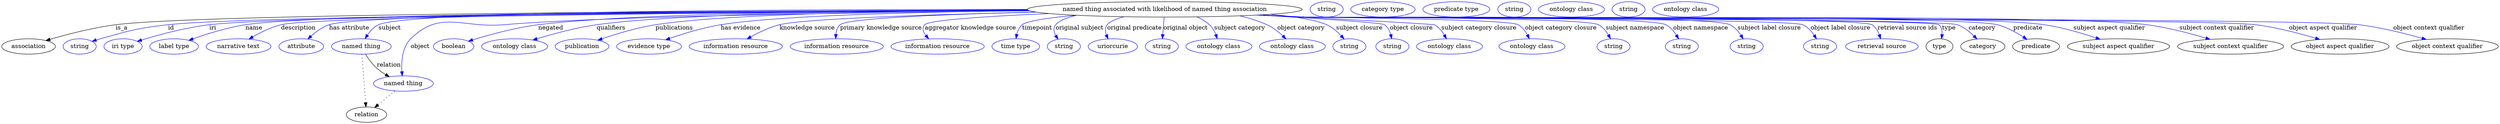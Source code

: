 digraph {
	graph [bb="0,0,5810.7,283"];
	node [label="\N"];
	"named thing associated with likelihood of named thing association"	[height=0.5,
		label="named thing associated with likelihood of named thing association",
		pos="2706.4,265",
		width=8.8825];
	association	[height=0.5,
		pos="62.394,178",
		width=1.7332];
	"named thing associated with likelihood of named thing association" -> association	[label=is_a,
		lp="279.39,221.5",
		pos="e,102.71,191.81 2387.7,263.46 1773.9,261.84 469.9,255.3 265.39,229 212.35,222.18 153.11,206.64 112.39,194.69"];
	id	[color=blue,
		height=0.5,
		label=string,
		pos="181.39,178",
		width=1.0652];
	"named thing associated with likelihood of named thing association" -> id	[color=blue,
		label=id,
		lp="394.39,221.5",
		pos="e,210.38,189.97 2389.3,262.58 1800.5,259.44 580.49,250.42 387.39,229 316.09,221.09 298.47,215.35 229.39,196 226.29,195.13 223.09,\
194.16 219.89,193.14",
		style=solid];
	iri	[color=blue,
		height=0.5,
		label="iri type",
		pos="282.39,178",
		width=1.2277];
	"named thing associated with likelihood of named thing association" -> iri	[color=blue,
		label=iri,
		lp="490.39,221.5",
		pos="e,315.53,190.04 2389.2,262.61 1819.8,259.58 666.01,250.82 482.39,229 427.19,222.44 365.34,205.43 325.24,193.07",
		style=solid];
	name	[color=blue,
		height=0.5,
		label="label type",
		pos="401.39,178",
		width=1.5707];
	"named thing associated with likelihood of named thing association" -> name	[color=blue,
		label=name,
		lp="586.39,221.5",
		pos="e,435.51,192.39 2387.2,263.66 1834.4,262.35 740.71,256.29 566.39,229 524.32,222.41 478.05,207.7 445.24,195.93",
		style=solid];
	description	[color=blue,
		height=0.5,
		label="narrative text",
		pos="551.39,178",
		width=2.0943];
	"named thing associated with likelihood of named thing association" -> description	[color=blue,
		label=description,
		lp="689.89,221.5",
		pos="e,575.53,195.27 2390,262.36 1833.9,258.94 732.04,249.61 649.39,229 626.41,223.27 602.69,211.35 584.34,200.59",
		style=solid];
	"has attribute"	[color=blue,
		height=0.5,
		label=attribute,
		pos="696.39,178",
		width=1.4443];
	"named thing associated with likelihood of named thing association" -> "has attribute"	[color=blue,
		label="has attribute",
		lp="808.39,221.5",
		pos="e,711.72,195.45 2387.7,263.47 1855.5,261.85 836.5,255.3 761.39,229 745.67,223.49 730.74,212.58 719.17,202.35",
		style=solid];
	subject	[color=blue,
		height=0.5,
		label="named thing",
		pos="836.39,178",
		width=1.9318];
	"named thing associated with likelihood of named thing association" -> subject	[color=blue,
		label=subject,
		lp="902.39,221.5",
		pos="e,844.99,196.26 2386.4,264.9 1879.6,265.33 942.71,261.66 876.39,229 865.7,223.74 856.95,214.11 850.39,204.71",
		style=solid];
	object	[color=blue,
		height=0.5,
		label="named thing",
		pos="934.39,91",
		width=1.9318];
	"named thing associated with likelihood of named thing association" -> object	[color=blue,
		label=object,
		lp="973.39,178",
		pos="e,931.68,109.09 2392,261.63 2012.4,257.93 1396.4,249.01 1167.4,229 1070.6,220.55 1020.4,264.31 951.39,196 931.43,176.25 929.3,142.79 \
930.79,119.17",
		style=solid];
	negated	[color=blue,
		height=0.5,
		label=boolean,
		pos="1051.4,178",
		width=1.2999];
	"named thing associated with likelihood of named thing association" -> negated	[color=blue,
		label=negated,
		lp="1276.4,221.5",
		pos="e,1085.6,190.46 2387,264 2025.5,262.65 1459.4,256.06 1247.4,229 1194.1,222.2 1134.5,205.66 1095.1,193.46",
		style=solid];
	qualifiers	[color=blue,
		height=0.5,
		label="ontology class",
		pos="1192.4,178",
		width=2.1304];
	"named thing associated with likelihood of named thing association" -> qualifiers	[color=blue,
		label=qualifiers,
		lp="1416.9,221.5",
		pos="e,1234.7,193.07 2387,263.96 2058.6,262.4 1569.6,255.47 1383.4,229 1335.6,222.2 1282.5,207.74 1244.5,196.11",
		style=solid];
	publications	[color=blue,
		height=0.5,
		label=publication,
		pos="1349.4,178",
		width=1.7332];
	"named thing associated with likelihood of named thing association" -> publications	[color=blue,
		label=publications,
		lp="1564.4,221.5",
		pos="e,1386.1,192.71 2387.3,263.72 2093.9,261.79 1680.9,254.4 1520.4,229 1477.3,222.18 1429.8,207.69 1395.8,196.06",
		style=solid];
	"has evidence"	[color=blue,
		height=0.5,
		label="evidence type",
		pos="1505.4,178",
		width=2.0943];
	"named thing associated with likelihood of named thing association" -> "has evidence"	[color=blue,
		label="has evidence",
		lp="1718.9,221.5",
		pos="e,1543.9,193.61 2390.4,262.18 2138,259.06 1805.4,250.8 1672.4,229 1631.5,222.3 1586.6,208.48 1553.7,197.06",
		style=solid];
	"knowledge source"	[color=blue,
		height=0.5,
		label="information resource",
		pos="1707.4,178",
		width=3.015];
	"named thing associated with likelihood of named thing association" -> "knowledge source"	[color=blue,
		label="knowledge source",
		lp="1873.9,221.5",
		pos="e,1733.5,195.59 2408,258.48 2169.8,253.04 1866.6,243.44 1809.4,229 1785.9,223.07 1761.5,211.31 1742.4,200.68",
		style=solid];
	"primary knowledge source"	[color=blue,
		height=0.5,
		label="information resource",
		pos="1942.4,178",
		width=3.015];
	"named thing associated with likelihood of named thing association" -> "primary knowledge source"	[color=blue,
		label="primary knowledge source",
		lp="2045.4,221.5",
		pos="e,1940.1,196.41 2406.4,258.75 2203,253.78 1968,244.69 1950.4,229 1944.1,223.34 1941.4,214.82 1940.5,206.41",
		style=solid];
	"aggregator knowledge source"	[color=blue,
		height=0.5,
		label="information resource",
		pos="2177.4,178",
		width=3.015];
	"named thing associated with likelihood of named thing association" -> "aggregator knowledge source"	[color=blue,
		label="aggregator knowledge source",
		lp="2253.9,221.5",
		pos="e,2156.7,195.97 2438.5,255.16 2300.3,249.24 2158.1,240.44 2147.4,229 2140.4,221.54 2143.6,212.18 2150,203.58",
		style=solid];
	timepoint	[color=blue,
		height=0.5,
		label="time type",
		pos="2359.4,178",
		width=1.5346];
	"named thing associated with likelihood of named thing association" -> timepoint	[color=blue,
		label=timepoint,
		lp="2409.4,221.5",
		pos="e,2359.9,196.47 2500.1,251.23 2439.2,245.68 2385.6,238.29 2374.4,229 2367.6,223.41 2363.9,214.91 2361.8,206.49",
		style=solid];
	"original subject"	[color=blue,
		height=0.5,
		label=string,
		pos="2471.4,178",
		width=1.0652];
	"named thing associated with likelihood of named thing association" -> "original subject"	[color=blue,
		label="original subject",
		lp="2508.4,221.5",
		pos="e,2457.6,194.92 2501.4,251.17 2478.9,245.97 2460.9,238.82 2452.4,229 2446.1,221.83 2447.9,212.39 2452.3,203.65",
		style=solid];
	"original predicate"	[color=blue,
		height=0.5,
		label=uriorcurie,
		pos="2585.4,178",
		width=1.5887];
	"named thing associated with likelihood of named thing association" -> "original predicate"	[color=blue,
		label="original predicate",
		lp="2635.9,221.5",
		pos="e,2574.3,195.76 2611.1,247.72 2593.2,242.73 2578.2,236.52 2572.4,229 2567.1,222.16 2567.6,213.39 2570.4,205.11",
		style=solid];
	"original object"	[color=blue,
		height=0.5,
		label=string,
		pos="2699.4,178",
		width=1.0652];
	"named thing associated with likelihood of named thing association" -> "original object"	[color=blue,
		label="original object",
		lp="2754.9,221.5",
		pos="e,2700.8,196.18 2705,246.8 2704,235.16 2702.7,219.55 2701.6,206.24",
		style=solid];
	"subject category"	[color=blue,
		height=0.5,
		label="ontology class",
		pos="2832.4,178",
		width=2.1304];
	"named thing associated with likelihood of named thing association" -> "subject category"	[color=blue,
		label="subject category",
		lp="2880.9,221.5",
		pos="e,2828.6,196.4 2781.1,247.43 2791.8,242.73 2802,236.71 2810.4,229 2817.1,222.84 2821.9,214.24 2825.3,205.9",
		style=solid];
	"object category"	[color=blue,
		height=0.5,
		label="ontology class",
		pos="3003.4,178",
		width=2.1304];
	"named thing associated with likelihood of named thing association" -> "object category"	[color=blue,
		label="object category",
		lp="3023.9,221.5",
		pos="e,2988.6,195.73 2880.9,249.86 2902.8,244.76 2924.5,237.99 2944.4,229 2958,222.83 2971,212.54 2981.3,202.9",
		style=solid];
	"subject closure"	[color=blue,
		height=0.5,
		label=string,
		pos="3136.4,178",
		width=1.0652];
	"named thing associated with likelihood of named thing association" -> "subject closure"	[color=blue,
		label="subject closure",
		lp="3159.9,221.5",
		pos="e,3124,195.51 2952.2,253.41 3007.8,248.23 3057.9,240.5 3083.4,229 3096.3,223.16 3108.1,212.86 3117.2,203.11",
		style=solid];
	"object closure"	[color=blue,
		height=0.5,
		label=string,
		pos="3236.4,178",
		width=1.0652];
	"named thing associated with likelihood of named thing association" -> "object closure"	[color=blue,
		label="object closure",
		lp="3280.4,221.5",
		pos="e,3234.9,196.19 2923.8,251.78 3060.4,243.67 3212.2,233.69 3218.4,229 3225.7,223.49 3230,214.74 3232.6,206.09",
		style=solid];
	"subject category closure"	[color=blue,
		height=0.5,
		label="ontology class",
		pos="3369.4,178",
		width=2.1304];
	"named thing associated with likelihood of named thing association" -> "subject category closure"	[color=blue,
		label="subject category closure",
		lp="3437.9,221.5",
		pos="e,3362.3,196.05 2929.8,252.11 3109.3,242.46 3332.1,230.27 3334.4,229 3344.1,223.59 3351.8,214.21 3357.4,205.02",
		style=solid];
	"object category closure"	[color=blue,
		height=0.5,
		label="ontology class",
		pos="3561.4,178",
		width=2.1304];
	"named thing associated with likelihood of named thing association" -> "object category closure"	[color=blue,
		label="object category closure",
		lp="3628.9,221.5",
		pos="e,3555.4,196.09 2928.9,252.04 2964.5,250.26 3001,248.52 3035.4,247 3062.8,245.79 3505.5,242.62 3529.4,229 3538.8,223.63 3545.9,214.26 \
3550.9,205.06",
		style=solid];
	"subject namespace"	[color=blue,
		height=0.5,
		label=string,
		pos="3751.4,178",
		width=1.0652];
	"named thing associated with likelihood of named thing association" -> "subject namespace"	[color=blue,
		label="subject namespace",
		lp="3801.4,221.5",
		pos="e,3744.4,196.17 2925.8,251.89 2962.4,250.09 3000,248.38 3035.4,247 3073.2,245.52 3683.1,246.92 3716.4,229 3726.2,223.73 3733.8,214.37 \
3739.5,205.17",
		style=solid];
	"object namespace"	[color=blue,
		height=0.5,
		label=string,
		pos="3910.4,178",
		width=1.0652];
	"named thing associated with likelihood of named thing association" -> "object namespace"	[color=blue,
		label="object namespace",
		lp="3954.4,221.5",
		pos="e,3903,195.72 2924.5,251.81 2961.5,250 2999.5,248.31 3035.4,247 3081.9,245.3 3832,250.4 3873.4,229 3883.7,223.66 3891.9,213.97 3897.9,\
204.54",
		style=solid];
	"subject label closure"	[color=blue,
		height=0.5,
		label=string,
		pos="4061.4,178",
		width=1.0652];
	"named thing associated with likelihood of named thing association" -> "subject label closure"	[color=blue,
		label="subject label closure",
		lp="4114.4,221.5",
		pos="e,4053.4,195.76 2923.6,251.75 2960.9,249.94 2999.2,248.26 3035.4,247 3090.2,245.08 3973.3,253.51 4022.4,229 4033.1,223.65 4041.7,\
213.83 4048.2,204.29",
		style=solid];
	"object label closure"	[color=blue,
		height=0.5,
		label=string,
		pos="4232.4,178",
		width=1.0652];
	"named thing associated with likelihood of named thing association" -> "object label closure"	[color=blue,
		label="object label closure",
		lp="4279.9,221.5",
		pos="e,4224.1,195.78 2922.7,251.71 2960.3,249.89 2999,248.22 3035.4,247 3067.5,245.92 4163.5,243.15 4192.4,229 4203.2,223.68 4212.1,213.86 \
4218.7,204.32",
		style=solid];
	"retrieval source ids"	[color=blue,
		height=0.5,
		label="retrieval source",
		pos="4376.4,178",
		width=2.347];
	"named thing associated with likelihood of named thing association" -> "retrieval source ids"	[color=blue,
		label="retrieval source ids",
		lp="4435.9,221.5",
		pos="e,4373.4,196 2921.8,251.69 2959.7,249.87 2998.7,248.2 3035.4,247 3072,245.81 4322.7,248.96 4353.4,229 4361.5,223.7 4366.8,214.72 \
4370.3,205.82",
		style=solid];
	type	[height=0.5,
		pos="4510.4,178",
		width=0.86659];
	"named thing associated with likelihood of named thing association" -> type	[color=blue,
		label=type,
		lp="4532.4,221.5",
		pos="e,4515.5,196.18 2921.4,251.67 2959.3,249.84 2998.5,248.18 3035.4,247 3055.9,246.35 4494.9,243.42 4509.4,229 4515.4,223.09 4517,214.51 \
4516.6,206.12",
		style=solid];
	category	[height=0.5,
		pos="4611.4,178",
		width=1.4263];
	"named thing associated with likelihood of named thing association" -> category	[color=blue,
		label=category,
		lp="4609.9,221.5",
		pos="e,4597.8,195.45 2921.4,251.66 2959.3,249.83 2998.5,248.17 3035.4,247 3077.5,245.66 4512.9,243.74 4552.4,229 4567,223.56 4580.4,212.8 \
4590.8,202.65",
		style=solid];
	predicate	[height=0.5,
		pos="4735.4,178",
		width=1.5165];
	"named thing associated with likelihood of named thing association" -> predicate	[color=blue,
		label=predicate,
		lp="4716.4,221.5",
		pos="e,4714.2,194.81 2921.4,251.64 2959.3,249.81 2998.5,248.16 3035.4,247 3124.8,244.19 4558.9,251.92 4645.4,229 4666.8,223.32 4688.6,\
211.41 4705.4,200.63",
		style=solid];
	"subject aspect qualifier"	[height=0.5,
		pos="4927.4,178",
		width=3.3039];
	"named thing associated with likelihood of named thing association" -> "subject aspect qualifier"	[color=blue,
		label="subject aspect qualifier",
		lp="4905.9,221.5",
		pos="e,4884.7,194.84 2920.9,251.64 2959,249.81 2998.4,248.15 3035.4,247 3226.3,241.07 4565.4,256.77 4754.4,229 4795.8,222.92 4841.2,209.54 \
4875.1,198.15",
		style=solid];
	"subject context qualifier"	[height=0.5,
		pos="5187.4,178",
		width=3.4303];
	"named thing associated with likelihood of named thing association" -> "subject context qualifier"	[color=blue,
		label="subject context qualifier",
		lp="5156.4,221.5",
		pos="e,5139.8,194.73 2920.5,251.62 2958.7,249.78 2998.2,248.13 3035.4,247 3252.9,240.39 4777.7,257.36 4993.4,229 5040.1,222.86 5091.7,\
209.23 5129.9,197.75",
		style=solid];
	"object aspect qualifier"	[height=0.5,
		pos="5442.4,178",
		width=3.1594];
	"named thing associated with likelihood of named thing association" -> "object aspect qualifier"	[color=blue,
		label="object aspect qualifier",
		lp="5402.9,221.5",
		pos="e,5395.3,194.5 2920.5,251.59 2958.7,249.75 2998.2,248.11 3035.4,247 3158.2,243.33 5125.5,244.88 5247.4,229 5294.6,222.84 5346.9,\
209.07 5385.4,197.53",
		style=solid];
	"object context qualifier"	[height=0.5,
		pos="5692.4,178",
		width=3.2858];
	"named thing associated with likelihood of named thing association" -> "object context qualifier"	[color=blue,
		label="object context qualifier",
		lp="5649.4,221.5",
		pos="e,5643,194.38 2920,251.58 2958.4,249.74 2998.1,248.1 3035.4,247 3171.5,242.99 5351.2,245.67 5486.4,229 5536.7,222.8 5592.4,208.81 \
5633.3,197.2",
		style=solid];
	subject -> object	[label=relation,
		lp="900.39,134.5",
		pos="e,901.73,107 846.15,159.8 852.63,149.42 861.88,136.42 872.39,127 878.48,121.55 885.56,116.58 892.71,112.21"];
	relation	[height=0.5,
		pos="848.39,18",
		width=1.2999];
	subject -> relation	[pos="e,847.09,36.188 837.7,159.79 839.78,132.48 843.84,78.994 846.31,46.38",
		style=dotted];
	object -> relation	[pos="e,867.35,34.647 914.45,73.533 902.81,63.922 887.97,51.669 875.3,41.213",
		style=dotted];
	association_type	[color=blue,
		height=0.5,
		label=string,
		pos="3082.4,265",
		width=1.0652];
	association_category	[color=blue,
		height=0.5,
		label="category type",
		pos="3213.4,265",
		width=2.0762];
	"named thing associated with likelihood of named thing association_predicate"	[color=blue,
		height=0.5,
		label="predicate type",
		pos="3384.4,265",
		width=2.1665];
	"named thing associated with likelihood of named thing association_subject aspect qualifier"	[color=blue,
		height=0.5,
		label=string,
		pos="3518.4,265",
		width=1.0652];
	"named thing associated with likelihood of named thing association_subject context qualifier"	[color=blue,
		height=0.5,
		label="ontology class",
		pos="3651.4,265",
		width=2.1304];
	"named thing associated with likelihood of named thing association_object aspect qualifier"	[color=blue,
		height=0.5,
		label=string,
		pos="3784.4,265",
		width=1.0652];
	"named thing associated with likelihood of named thing association_object context qualifier"	[color=blue,
		height=0.5,
		label="ontology class",
		pos="3917.4,265",
		width=2.1304];
}
